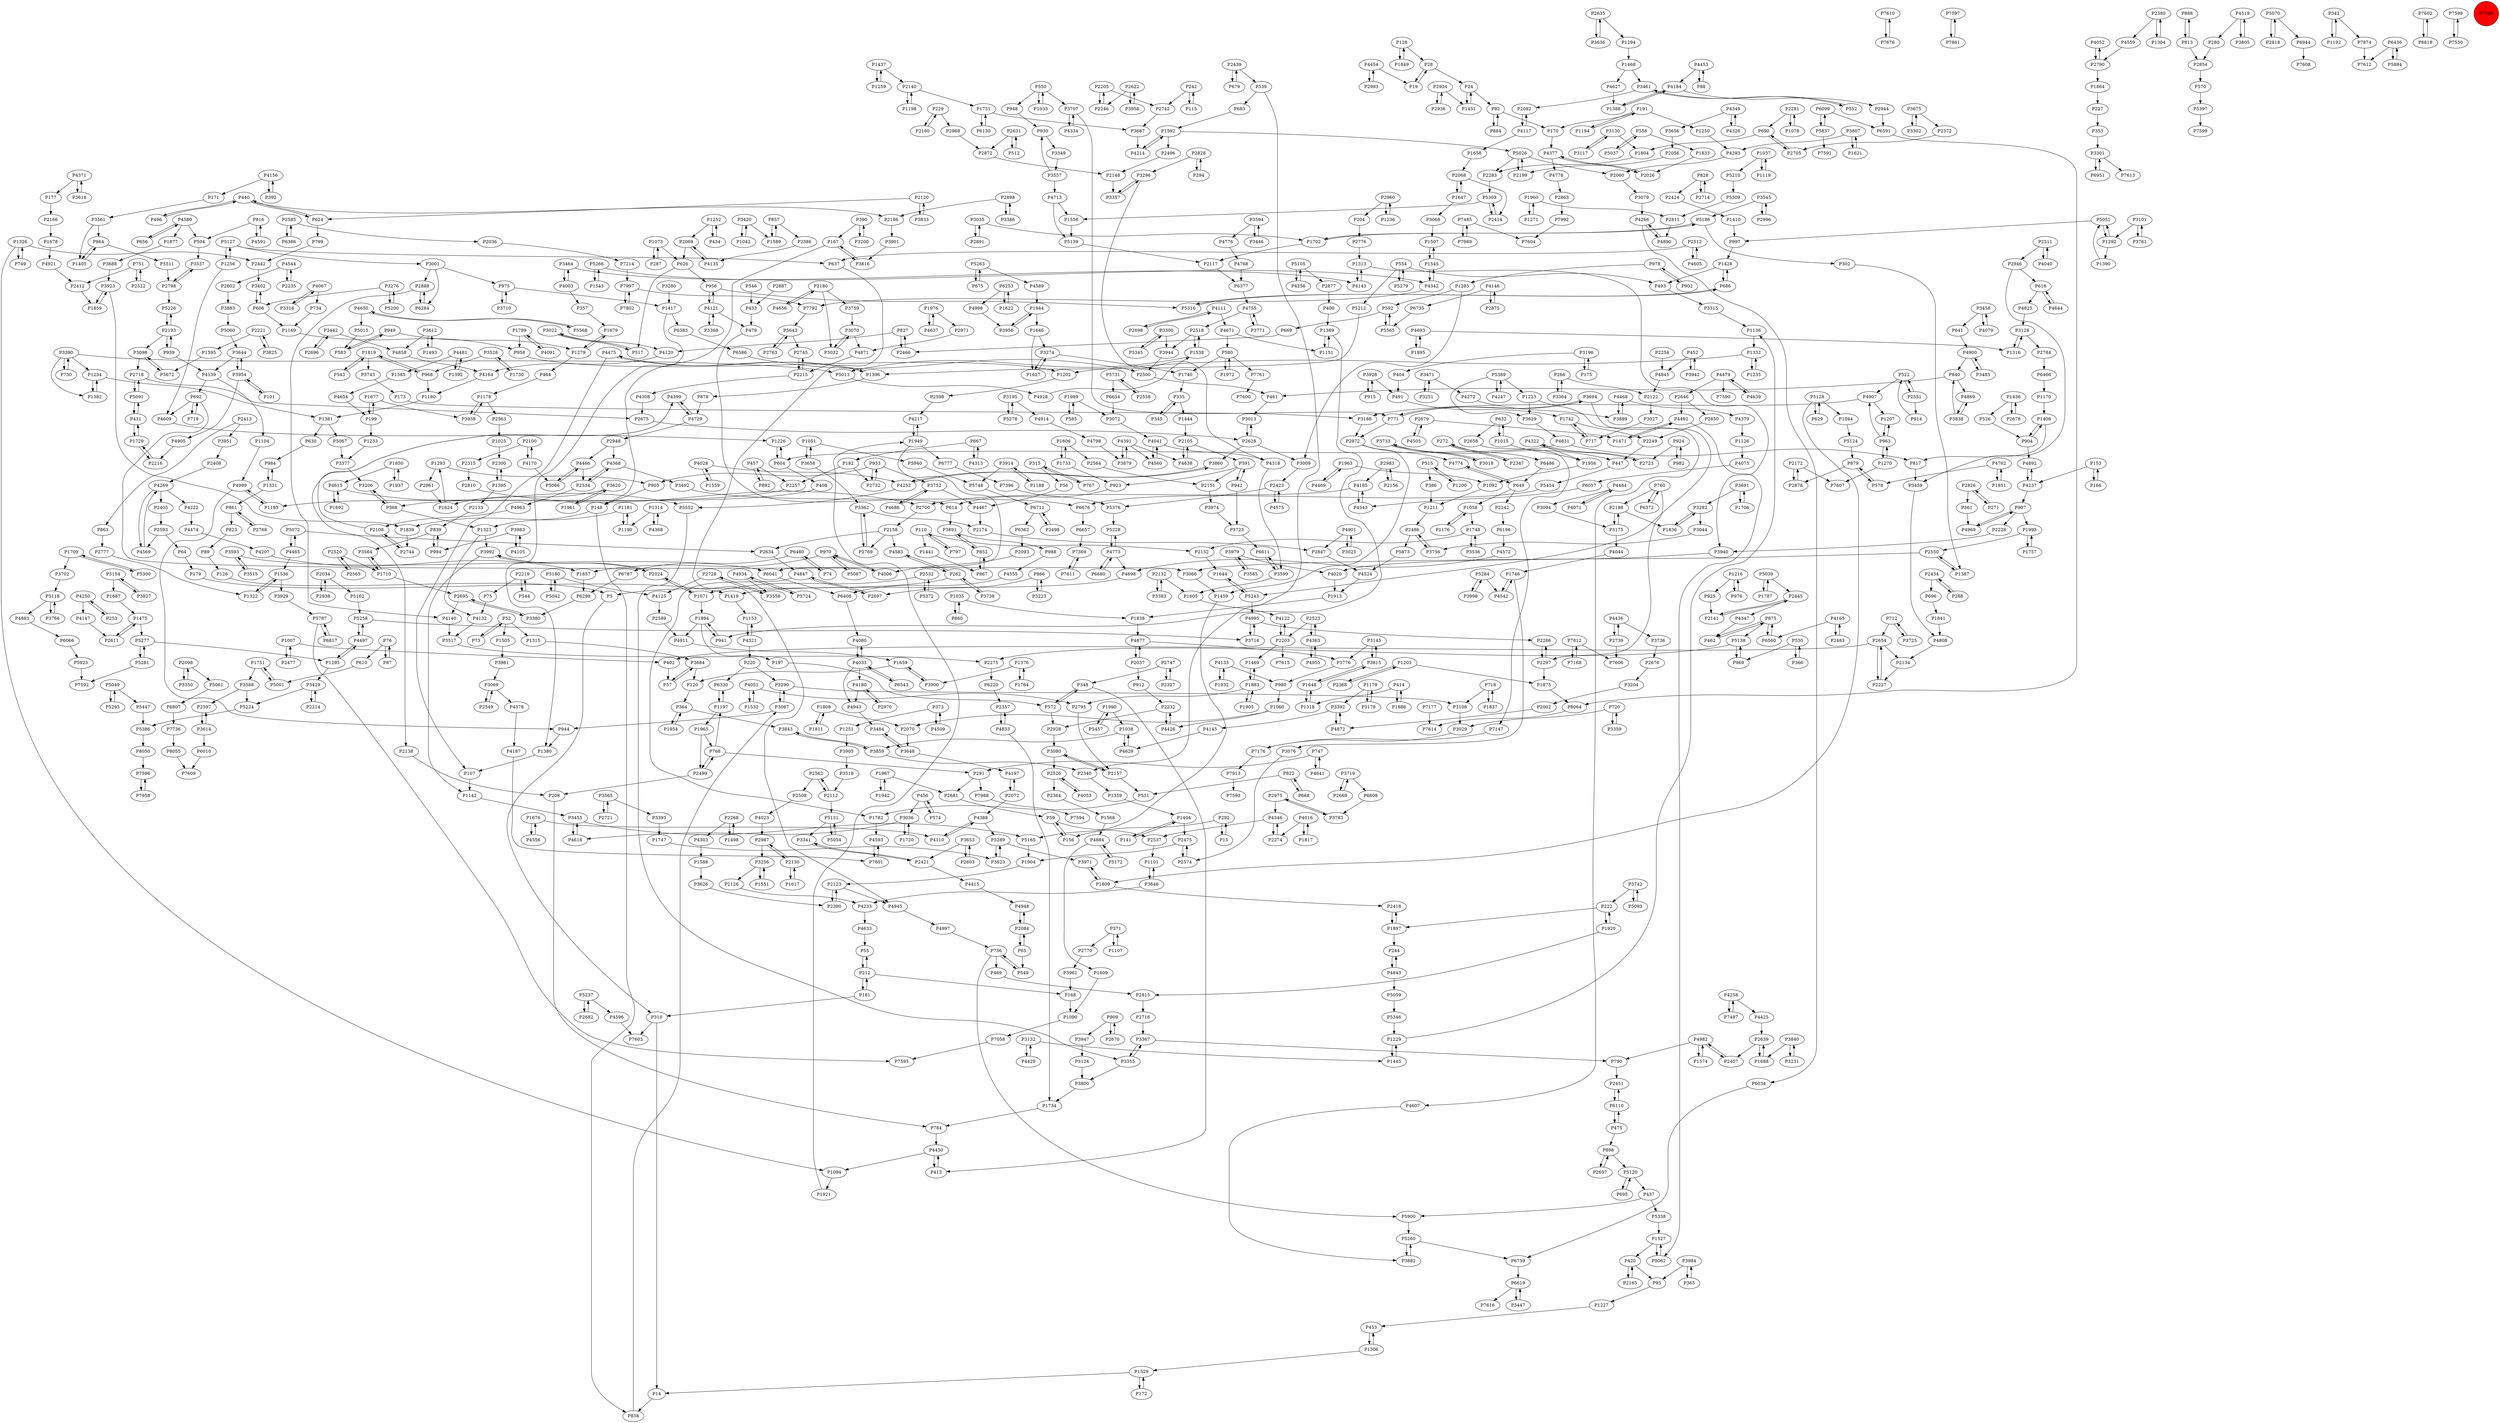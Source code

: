 digraph {
	P1428 -> P493
	P88 -> P4453
	P2442 -> P3402
	P968 -> P1180
	P4877 -> P2037
	P2072 -> P4197
	P1687 -> P1475
	P3761 -> P3101
	P1709 -> P5300
	P2098 -> P3350
	P1007 -> P2477
	P3196 -> P404
	P4143 -> P1313
	P3992 -> P2024
	P2961 -> P1624
	P2180 -> P4656
	P504 -> P3337
	P89 -> P126
	P3464 -> P4143
	P5568 -> P4650
	P1223 -> P3629
	P1007 -> P402
	P839 -> P994
	P1376 -> P1764
	P2523 -> P2203
	P4033 -> P4180
	P4197 -> P2072
	P2002 -> P4872
	P1252 -> P434
	P3702 -> P5118
	P14 -> P838
	P768 -> P1197
	P4020 -> P1913
	P1875 -> P8064
	P1436 -> P526
	P3974 -> P3723
	P2728 -> P4125
	P3648 -> P4197
	P4140 -> P3517
	P7610 -> P7676
	P4871 -> P2215
	P2219 -> P544
	P4568 -> P3492
	P4544 -> P2802
	P4222 -> P4474
	P2108 -> P4399
	P3302 -> P3675
	P1322 -> P1536
	P1894 -> P197
	P5260 -> P6759
	P335 -> P1444
	P2232 -> P2928
	P1993 -> P1757
	P1905 -> P1883
	P3464 -> P4003
	P3350 -> P2098
	P2157 -> P3080
	P420 -> P2165
	P2993 -> P4454
	P5087 -> P970
	P1404 -> P141
	P3719 -> P2669
	P4117 -> P1658
	P1897 -> P2418
	P898 -> P2657
	P6298 -> P3380
	P3080 -> P2157
	P1877 -> P3688
	P7597 -> P7861
	P2646 -> P2850
	P827 -> P2466
	P2551 -> P914
	P2423 -> P5376
	P5026 -> P2060
	P2888 -> P6284
	P1605 -> P4122
	P4755 -> P3771
	P3594 -> P3446
	P3274 -> P1627
	P4349 -> P4326
	P768 -> P2499
	P686 -> P5316
	P1710 -> P2695
	P3766 -> P5118
	P5131 -> P5054
	P4650 -> P5568
	P912 -> P2232
	P4997 -> P736
	P4052 -> P2790
	P4237 -> P907
	P4347 -> P462
	P888 -> P813
	P3942 -> P452
	P554 -> P5279
	P1622 -> P6253
	P1734 -> P784
	P2698 -> P4111
	P1256 -> P4609
	P220 -> P3290
	P4798 -> P3879
	P7676 -> P7610
	P390 -> P167
	P2934 -> P1451
	P857 -> P2386
	P994 -> P839
	P592 -> P669
	P1058 -> P1748
	P2565 -> P2520
	P1960 -> P2811
	P2946 -> P3459
	P2268 -> P1498
	P2340 -> P1359
	P3442 -> P4858
	P4474 -> P4207
	P1259 -> P1437
	P866 -> P3223
	P4943 -> P3484
	P294 -> P2828
	P4524 -> P1913
	P3742 -> P5093
	P6586 -> P2500
	P4147 -> P2611
	P949 -> P1279
	P583 -> P949
	P5070 -> P2818
	P2445 -> P2141
	P1316 -> P3128
	P630 -> P984
	P3455 -> P5165
	P6130 -> P1731
	P4363 -> P2523
	P1857 -> P6298
	P5072 -> P4465
	P3688 -> P3923
	P4492 -> P1471
	P3390 -> P5013
	P3251 -> P3471
	P357 -> P1679
	P3101 -> P3761
	P1659 -> P3900
	P1748 -> P2152
	P3938 -> P1178
	P4773 -> P5228
	P2551 -> P522
	P4170 -> P2100
	P1234 -> P1382
	P342 -> P1192
	P302 -> P1387
	P930 -> P3349
	P15 -> P292
	P3984 -> P365
	P3124 -> P3800
	P4016 -> P2274
	P2123 -> P2390
	P469 -> P2815
	P1417 -> P1380
	P5066 -> P4466
	P3393 -> P1747
	P3593 -> P3515
	P6611 -> P3599
	P1382 -> P1234
	P2408 -> P4269
	P5059 -> P5346
	P4326 -> P4349
	P5552 -> P3355
	P2639 -> P1688
	P5386 -> P8050
	P522 -> P4907
	P5200 -> P3276
	P771 -> P2972
	P1292 -> P1390
	P580 -> P1972
	P2424 -> P1410
	P288 -> P2434
	P712 -> P3725
	P390 -> P3200
	P7214 -> P7997
	P1107 -> P371
	P291 -> P2681
	P668 -> P822
	P4388 -> P4110
	P3001 -> P6284
	P1617 -> P2130
	P4755 -> P2518
	P2203 -> P1469
	P1742 -> P2249
	P2380 -> P4559
	P669 -> P2466
	P3044 -> P3756
	P110 -> P1441
	P5105 -> P4256
	P3001 -> P2888
	P5015 -> P583
	P2611 -> P1475
	P1178 -> P2563
	P4185 -> P2700
	P82 -> P170
	P624 -> P440
	P924 -> P2723
	P2747 -> P348
	P5072 -> P2634
	P7812 -> P7606
	P958 -> P1202
	P4572 -> P4698
	P5154 -> P3827
	P2105 -> P591
	P3882 -> P5260
	P2888 -> P4140
	P366 -> P530
	P191 -> P1250
	P2875 -> P4146
	P153 -> P166
	P3359 -> P720
	P2451 -> P6110
	P4346 -> P2537
	P3710 -> P975
	P4945 -> P4997
	P2777 -> P1322
	P1895 -> P4693
	P909 -> P2670
	P2654 -> P2227
	P3035 -> P2891
	P3069 -> P2549
	P695 -> P5120
	P4892 -> P4237
	P335 -> P345
	P7997 -> P7792
	P1234 -> P1381
	P1073 -> P287
	P3833 -> P2120
	P3594 -> P4776
	P3471 -> P4272
	P616 -> P4825
	P5731 -> P2558
	P2215 -> P4308
	P5 -> P310
	P1194 -> P191
	P3807 -> P1621
	P342 -> P7874
	P1468 -> P4627
	P4774 -> P649
	P3771 -> P4755
	P840 -> P4869
	P3840 -> P3231
	P2034 -> P2938
	P2718 -> P2675
	P8064 -> P7614
	P2216 -> P1729
	P197 -> P572
	P1990 -> P1038
	P3256 -> P1551
	P5295 -> P5049
	P1388 -> P4184
	P690 -> P1804
	P2972 -> P1459
	P4122 -> P2203
	P7176 -> P7913
	P1748 -> P3536
	P1949 -> P6041
	P7997 -> P7802
	P4982 -> P2407
	P1252 -> P2069
	P3859 -> P2340
	P6383 -> P6586
	P4580 -> P1877
	P3588 -> P2597
	P4391 -> P3879
	P1015 -> P632
	P2523 -> P4363
	P1949 -> P6777
	P7761 -> P7600
	P2439 -> P679
	P1170 -> P1408
	P1035 -> P860
	P3653 -> P2421
	P2522 -> P751
	P3783 -> P2975
	P4877 -> P3776
	P3725 -> P712
	P892 -> P457
	P1595 -> P5672
	P2558 -> P5731
	P3752 -> P4467
	P6330 -> P1197
	P1176 -> P1058
	P28 -> P19
	P402 -> P57
	P3420 -> P1589
	P1545 -> P4342
	P6099 -> P5837
	P5172 -> P4884
	P1226 -> P604
	P4321 -> P220
	P683 -> P1592
	P1408 -> P904
	P4091 -> P1799
	P6480 -> P74
	P790 -> P2451
	P1223 -> P4607
	P1313 -> P4143
	P5210 -> P5309
	P3485 -> P4900
	P2744 -> P2108
	P1883 -> P1905
	P3027 -> P717
	P526 -> P904
	P7396 -> P5376
	P1536 -> P1322
	P3983 -> P994
	P7602 -> P6818
	P3743 -> P173
	P7989 -> P7485
	P2205 -> P2742
	P5289 -> P3971
	P3838 -> P4869
	P4475 -> P107
	P7988 -> P7594
	P970 -> P4006
	P546 -> P433
	P2174 -> P2847
	P878 -> P4729
	P4170 -> P5066
	P692 -> P719
	P686 -> P1428
	P1624 -> P1293
	P948 -> P930
	P591 -> P942
	P4003 -> P357
	P6711 -> P3498
	P167 -> P3816
	P1313 -> P3940
	P3827 -> P5154
	P1538 -> P5013
	P1169 -> P958
	P4322 -> P1956
	P5309 -> P2811
	P7736 -> P8055
	P220 -> P6330
	P5565 -> P592
	P578 -> P879
	P1408 -> P817
	P5165 -> P1904
	P1285 -> P3009
	P4468 -> P3889
	P2550 -> P3066
	P2716 -> P3367
	P310 -> P7603
	P1592 -> P5026
	P110 -> P797
	P1731 -> P6130
	P24 -> P1451
	P1799 -> P4091
	P2818 -> P5070
	P5093 -> P3742
	P3561 -> P864
	P2414 -> P5303
	P7485 -> P7989
	P4023 -> P2987
	P5180 -> P4125
	P3368 -> P4121
	P1976 -> P4637
	P1648 -> P3815
	P4051 -> P2795
	P2520 -> P1710
	P4121 -> P3368
	P4121 -> P956
	P3900 -> P1659
	P6480 -> P6787
	P2439 -> P539
	P988 -> P4555
	P1331 -> P984
	P7601 -> P4593
	P73 -> P52
	P5091 -> P431
	P3392 -> P4145
	P3128 -> P2784
	P4006 -> P970
	P3383 -> P2132
	P437 -> P5900
	P2407 -> P4982
	P550 -> P3707
	P7611 -> P7369
	P3196 -> P175
	P272 -> P2347
	P3623 -> P5289
	P4492 -> P5062
	P3280 -> P1417
	P1179 -> P3178
	P1606 -> P1733
	P4075 -> P6057
	P3009 -> P2423
	P3296 -> P3357
	P2037 -> P4877
	P182 -> P2732
	P2180 -> P3759
	P3446 -> P3594
	P1417 -> P6383
	P1035 -> P1838
	P558 -> P1833
	P4901 -> P3025
	P3223 -> P866
	P6377 -> P4755
	P720 -> P3029
	P4346 -> P2274
	P1306 -> P453
	P2126 -> P4233
	P4497 -> P5258
	P3565 -> P3393
	P2140 -> P1731
	P624 -> P799
	P3646 -> P1101
	P1507 -> P1545
	P6560 -> P875
	P5837 -> P6099
	P2675 -> P2628
	P3364 -> P266
	P2165 -> P420
	P2315 -> P2810
	P2214 -> P3429
	P262 -> P3738
	P1730 -> P3528
	P4469 -> P1963
	P1920 -> P222
	P2872 -> P2148
	P4252 -> P5552
	P6057 -> P4543
	P2357 -> P4833
	P861 -> P823
	P4969 -> P907
	P4467 -> P2174
	P6196 -> P4572
	P433 -> P479
	P2971 -> P4871
	P2728 -> P3558
	P1256 -> P5127
	P3905 -> P3518
	P816 -> P4591
	P632 -> P2658
	P368 -> P1323
	P5303 -> P1556
	P2585 -> P6386
	P2802 -> P3883
	P2696 -> P3442
	P6253 -> P1622
	P6680 -> P4773
	P2300 -> P1395
	P1702 -> P5186
	P1731 -> P3687
	P4436 -> P3736
	P1819 -> P3743
	P5224 -> P5386
	P6010 -> P7609
	P2327 -> P2747
	P939 -> P2193
	P1904 -> P2123
	P3341 -> P2421
	P3117 -> P3130
	P5042 -> P5180
	P4776 -> P4768
	P1747 -> P3623
	P616 -> P4644
	P3067 -> P944
	P3282 -> P1836
	P552 -> P3461
	P2603 -> P3653
	P4105 -> P3983
	P7913 -> P7593
	P2654 -> P2134
	P3954 -> P101
	P5284 -> P4542
	P3029 -> P7176
	P6372 -> P760
	P2297 -> P1875
	P4825 -> P3128
	P4391 -> P4638
	P4999 -> P1195
	P3658 -> P3362
	P3716 -> P4995
	P1954 -> P364
	P2134 -> P2227
	P3719 -> P6808
	P2676 -> P3204
	P530 -> P366
	P5124 -> P879
	P2854 -> P570
	P2512 -> P4605
	P4481 -> P1392
	P292 -> P15
	P3461 -> P552
	P1092 -> P1211
	P6777 -> P7396
	P1746 -> P4542
	P3646 -> P4233
	P799 -> P2442
	P1179 -> P3392
	P751 -> P2522
	P128 -> P28
	P1505 -> P3981
	P6944 -> P7608
	P1389 -> P1151
	P3616 -> P4371
	P4041 -> P4560
	P1692 -> P4615
	P1678 -> P4921
	P1588 -> P3626
	P626 -> P517
	P2705 -> P690
	P1894 -> P941
	P4833 -> P1734
	P1961 -> P3620
	P1235 -> P1332
	P4583 -> P262
	P440 -> P496
	P4125 -> P2589
	P1437 -> P2140
	P3079 -> P4266
	P554 -> P493
	P2423 -> P4575
	P3951 -> P2408
	P1044 -> P5124
	P4556 -> P1676
	P4120 -> P4164
	P5258 -> P4497
	P3545 -> P2996
	P1658 -> P2068
	P1606 -> P2564
	P1295 -> P4497
	P65 -> P549
	P3691 -> P1706
	P6619 -> P7616
	P4773 -> P6680
	P4033 -> P4943
	P1956 -> P1092
	P2549 -> P3069
	P461 -> P3013
	P4256 -> P5105
	P2634 -> P4847
	P3992 -> P1142
	P5061 -> P6807
	P52 -> P1505
	P5748 -> P6711
	P861 -> P2768
	P74 -> P6480
	P3094 -> P3175
	P208 -> P784
	P2563 -> P1025
	P7812 -> P7168
	P4633 -> P55
	P822 -> P531
	P4484 -> P4071
	P2628 -> P3860
	P5900 -> P5260
	P4693 -> P1316
	P1058 -> P1176
	P4544 -> P2235
	P191 -> P1194
	P5051 -> P997
	P2631 -> P512
	P52 -> P73
	P3684 -> P120
	P2798 -> P3337
	P3588 -> P5224
	P2828 -> P294
	P3961 -> P168
	P1468 -> P3461
	P4778 -> P2863
	P413 -> P4450
	P2975 -> P3783
	P365 -> P3984
	P5511 -> P2798
	P3484 -> P3648
	P852 -> P867
	P1559 -> P4028
	P4342 -> P7792
	P866 -> P2697
	P3979 -> P3585
	P1751 -> P3588
	P736 -> P549
	P3175 -> P4044
	P2486 -> P5873
	P4637 -> P1976
	P452 -> P3942
	P734 -> P1169
	P4713 -> P1556
	P1498 -> P2268
	P4568 -> P2534
	P244 -> P4843
	P2158 -> P4583
	P2593 -> P64
	P4934 -> P3558
	P2739 -> P4436
	P3891 -> P988
	P2776 -> P1313
	P1060 -> P4426
	P760 -> P2297
	P1295 -> P3429
	P4184 -> P2944
	P2574 -> P2475
	P4269 -> P4222
	P570 -> P5397
	P4639 -> P4479
	P7598 -> P7530
	P5091 -> P2718
	P515 -> P1200
	P5228 -> P4773
	P907 -> P4969
	P904 -> P4892
	P5243 -> P4995
	P1965 -> P768
	P2898 -> P3386
	P2140 -> P1198
	P2622 -> P3958
	P4377 -> P4778
	P4591 -> P816
	P3274 -> P1740
	P5281 -> P5277
	P4033 -> P4080
	P1864 -> P227
	P2193 -> P3098
	P315 -> P56
	P5105 -> P2877
	P171 -> P3561
	P1037 -> P1119
	P1837 -> P718
	P4858 -> P4164
	P3707 -> P4334
	P1304 -> P2380
	P1285 -> P592
	P2593 -> P4569
	P2511 -> P2946
	P5277 -> P5281
	P610 -> P5001
	P2072 -> P4388
	P550 -> P948
	P5724 -> P4934
	P4609 -> P1226
	P2483 -> P4165
	P1445 -> P1229
	P2635 -> P1294
	P5454 -> P6676
	P2589 -> P4911
	P2739 -> P7606
	P1197 -> P1965
	P5070 -> P6944
	P1236 -> P2960
	P4067 -> P3316
	P942 -> P591
	P4258 -> P4425
	P550 -> P1033
	P4955 -> P4363
	P1677 -> P199
	P1202 -> P2598
	P1679 -> P1279
	P3752 -> P4686
	P4040 -> P2511
	P3032 -> P3070
	P3367 -> P3355
	P543 -> P1819
	P6654 -> P3072
	P1920 -> P2815
	P2714 -> P828
	P4847 -> P1782
	P1729 -> P431
	P2654 -> P402
	P4165 -> P6560
	P1180 -> P1381
	P2098 -> P5061
	P3694 -> P5243
	P2421 -> P3341
	P3940 -> P4020
	P1894 -> P4911
	P400 -> P1389
	P1294 -> P1468
	P1437 -> P1259
	P3984 -> P95
	P2987 -> P2130
	P4453 -> P4184
	P3815 -> P1648
	P2268 -> P4303
	P1292 -> P5051
	P4041 -> P4318
	P2386 -> P4135
	P860 -> P1035
	P3958 -> P2622
	P1469 -> P1883
	P2500 -> P461
	P3614 -> P6010
	P626 -> P956
	P817 -> P3459
	P4847 -> P2697
	P3653 -> P2603
	P3914 -> P5748
	P2372 -> P2705
	P1989 -> P3072
	P2132 -> P1605
	P1326 -> P749
	P4247 -> P5389
	P2105 -> P4638
	P4928 -> P1538
	P2024 -> P3992
	P6253 -> P4998
	P3195 -> P4914
	P3066 -> P1459
	P2193 -> P939
	P822 -> P668
	P1543 -> P5266
	P1648 -> P1318
	P3128 -> P1316
	P522 -> P2551
	P1451 -> P24
	P3067 -> P3290
	P76 -> P87
	P6466 -> P1170
	P1126 -> P4075
	P4111 -> P2698
	P2562 -> P2112
	P5026 -> P2283
	P3458 -> P4079
	P434 -> P1252
	P2960 -> P1236
	P1293 -> P905
	P2198 -> P3175
	P1441 -> P867
	P315 -> P767
	P153 -> P4237
	P1104 -> P4999
	P978 -> P902
	P1181 -> P1190
	P3377 -> P3206
	P272 -> P6486
	P2405 -> P2593
	P3558 -> P2728
	P2024 -> P1071
	P1033 -> P550
	P2228 -> P3940
	P3956 -> P1944
	P4607 -> P3882
	P4905 -> P2216
	P3025 -> P4901
	P2082 -> P4117
	P3687 -> P4214
	P2970 -> P4180
	P5051 -> P1292
	P3429 -> P5224
	P110 -> P2152
	P2877 -> P400
	P1592 -> P2496
	P1323 -> P4132
	P76 -> P610
	P1592 -> P4214
	P3825 -> P2221
	P5120 -> P695
	P949 -> P583
	P898 -> P5120
	P6817 -> P5787
	P3098 -> P5672
	P287 -> P1073
	P3859 -> P3843
	P2768 -> P861
	P3518 -> P2112
	P1585 -> P4654
	P222 -> P1897
	P3901 -> P3816
	P4808 -> P2134
	P1545 -> P1507
	P4907 -> P3188
	P3675 -> P2372
	P2100 -> P2315
	P813 -> P888
	P2670 -> P909
	P3599 -> P6611
	P2723 -> P4322
	P2158 -> P2634
	P5389 -> P3629
	P2242 -> P6196
	P4269 -> P2405
	P614 -> P3891
	P5139 -> P2117
	P3068 -> P1507
	P749 -> P1326
	P5923 -> P7592
	P1841 -> P4808
	P1270 -> P7607
	P2678 -> P1436
	P592 -> P5565
	P970 -> P1857
	P3206 -> P368
	P1151 -> P1389
	P3296 -> P4318
	P262 -> P4583
	P1709 -> P3702
	P1538 -> P2518
	P4111 -> P4671
	P2628 -> P3013
	P2068 -> P1647
	P404 -> P491
	P3648 -> P3484
	P4569 -> P4269
	P1404 -> P2475
	P2368 -> P1203
	P4901 -> P2847
	P120 -> P364
	P3733 -> P447
	P6711 -> P6362
	P4884 -> P5172
	P4982 -> P790
	P2695 -> P4140
	P606 -> P1169
	P2960 -> P204
	P2518 -> P3944
	P1944 -> P3956
	P6041 -> P6406
	P212 -> P55
	P4479 -> P4639
	P4003 -> P3464
	P2520 -> P2565
	P115 -> P242
	P2518 -> P1538
	P56 -> P4467
	P3315 -> P1136
	P3492 -> P6676
	P166 -> P153
	P1967 -> P2681
	P280 -> P2854
	P1181 -> P1839
	P2639 -> P2407
	P3928 -> P915
	P4156 -> P171
	P679 -> P2439
	P3390 -> P1382
	P4729 -> P2948
	P2795 -> P2157
	P4233 -> P4633
	P2550 -> P1387
	P5300 -> P1709
	P2658 -> P7147
	P310 -> P14
	P747 -> P4641
	P204 -> P2776
	P2186 -> P3901
	P1972 -> P580
	P717 -> P1742
	P1532 -> P4051
	P4146 -> P6735
	P969 -> P5138
	P2508 -> P4023
	P852 -> P3891
	P1989 -> P585
	P2060 -> P3079
	P5672 -> P3098
	P5940 -> P5748
	P4914 -> P4798
	P75 -> P4132
	P1190 -> P1181
	P5873 -> P4524
	P1211 -> P2486
	P4133 -> P1932
	P1921 -> P1949
	P2850 -> P2249
	P3188 -> P2972
	P1315 -> P3684
	P530 -> P969
	P5062 -> P1527
	P667 -> P182
	P760 -> P2198
	P6110 -> P475
	P2108 -> P2744
	P1203 -> P2368
	P3282 -> P3044
	P172 -> P1529
	P2249 -> P447
	P4575 -> P2423
	P3195 -> P5278
	P4481 -> P1585
	P1646 -> P3274
	P604 -> P1226
	P574 -> P456
	P3691 -> P3282
	P3620 -> P1624
	P3838 -> P840
	P840 -> P461
	P515 -> P386
	P3954 -> P4905
	P1574 -> P4982
	P4053 -> P2526
	P1804 -> P2283
	P1250 -> P4293
	P266 -> P3364
	P1746 -> P3076
	P2534 -> P4963
	P6110 -> P2451
	P2084 -> P65
	P4729 -> P4399
	P52 -> P1315
	P5154 -> P1687
	P5289 -> P3623
	P2130 -> P1617
	P364 -> P1954
	P2254 -> P4845
	P2763 -> P5643
	P2679 -> P4505
	P3362 -> P2769
	P253 -> P4250
	P3883 -> P5060
	P2056 -> P2199
	P5128 -> P1044
	P1037 -> P5210
	P4593 -> P7601
	P4519 -> P3805
	P1782 -> P4593
	P2227 -> P2654
	P440 -> P2186
	P3891 -> P852
	P408 -> P368
	P1937 -> P1850
	P199 -> P1677
	P1251 -> P3905
	P3564 -> P1710
	P875 -> P462
	P2221 -> P1595
	P6066 -> P5923
	P4121 -> P479
	P1551 -> P3256
	P3022 -> P4120
	P3614 -> P2597
	P1963 -> P4469
	P5118 -> P3766
	P7147 -> P7176
	P5060 -> P3644
	P414 -> P1318
	P3981 -> P3069
	P1153 -> P4321
	P4995 -> P3716
	P4117 -> P2082
	P2123 -> P4945
	P4845 -> P2122
	P126 -> P5
	P2120 -> P624
	P364 -> P3843
	P2198 -> P1836
	P5243 -> P1644
	P914 -> P522
	P3130 -> P1804
	P179 -> P1419
	P6759 -> P6619
	P984 -> P1331
	P4266 -> P6034
	P3707 -> P771
	P1960 -> P1271
	P4214 -> P1592
	P1227 -> P453
	P1071 -> P1894
	P5397 -> P7599
	P1216 -> P925
	P4650 -> P5015
	P915 -> P3928
	P2026 -> P4377
	P907 -> P1993
	P3018 -> P3733
	P59 -> P2537
	P6436 -> P7612
	P7497 -> P4258
	P371 -> P2770
	P5026 -> P2199
	P784 -> P4450
	P242 -> P2742
	P496 -> P440
	P5447 -> P5386
	P2798 -> P5226
	P649 -> P2242
	P5303 -> P2414
	P907 -> P2228
	P909 -> P3947
	P816 -> P504
	P823 -> P89
	P3013 -> P2628
	P4644 -> P616
	P101 -> P3954
	P5278 -> P3195
	P453 -> P1306
	P1396 -> P4475
	P5837 -> P7591
	P2274 -> P4346
	P2445 -> P4347
	P857 -> P1589
	P2975 -> P4346
	P3889 -> P4468
	P4768 -> P6377
	P3357 -> P3296
	P4139 -> P692
	P1527 -> P5062
	P4145 -> P4629
	P4638 -> P2105
	P82 -> P884
	P1419 -> P1153
	P1740 -> P335
	P2486 -> P3756
	P5372 -> P2532
	P3929 -> P5787
	P1849 -> P128
	P2364 -> P1568
	P6220 -> P2357
	P4454 -> P2993
	P3528 -> P1730
	P2122 -> P3027
	P649 -> P1058
	P3515 -> P3593
	P2380 -> P1304
	P879 -> P2878
	P924 -> P982
	P4831 -> P817
	P5316 -> P686
	P4693 -> P1895
	P1676 -> P4110
	P4963 -> P2108
	P5260 -> P3882
	P3355 -> P3367
	P2466 -> P827
	P2157 -> P531
	P4371 -> P177
	P1609 -> P1090
	P768 -> P291
	P1195 -> P4999
	P1527 -> P420
	P902 -> P978
	P1090 -> P7058
	P2412 -> P1859
	P2156 -> P2983
	P1932 -> P4133
	P667 -> P4313
	P3805 -> P4519
	P1025 -> P2300
	P3256 -> P2126
	P4080 -> P4033
	P6735 -> P5565
	P4313 -> P667
	P1178 -> P3938
	P5186 -> P302
	P7369 -> P7611
	P3200 -> P390
	P5118 -> P4883
	P5787 -> P7595
	P4399 -> P2138
	P2810 -> P2700
	P1405 -> P864
	P1886 -> P414
	P3807 -> P4293
	P456 -> P574
	P3536 -> P1748
	P2297 -> P2286
	P6386 -> P2585
	P440 -> P624
	P1293 -> P2961
	P730 -> P3390
	P1136 -> P1332
	P963 -> P4907
	P177 -> P2166
	P3612 -> P1493
	P475 -> P898
	P692 -> P4609
	P5389 -> P1223
	P956 -> P5316
	P2421 -> P4415
	P3108 -> P3029
	P4342 -> P1545
	P4318 -> P3599
	P3684 -> P57
	P371 -> P1107
	P1436 -> P2678
	P4872 -> P3392
	P4028 -> P4252
	P2215 -> P2745
	P348 -> P572
	P59 -> P156
	P2826 -> P361
	P3076 -> P2574
	P1207 -> P963
	P879 -> P578
	P475 -> P6110
	P2631 -> P2872
	P7874 -> P7612
	P939 -> P4139
	P3815 -> P3145
	P3498 -> P6711
	P3944 -> P2500
	P457 -> P892
	P7530 -> P7598
	P4165 -> P2483
	P2646 -> P4492
	P4272 -> P3889
	P5277 -> P1295
	P1279 -> P1679
	P3928 -> P491
	P1395 -> P2133
	P4686 -> P3752
	P491 -> P1742
	P760 -> P6372
	P1060 -> P2070
	P457 -> P2257
	P7596 -> P7958
	P2100 -> P4170
	P3145 -> P3776
	P1742 -> P717
	P1051 -> P5940
	P348 -> P413
	P1318 -> P1648
	P1229 -> P1445
	P2669 -> P3719
	P1729 -> P2216
	P4258 -> P7497
	P3080 -> P2526
	P4454 -> P19
	P1799 -> P958
	P4164 -> P1180
	P3971 -> P1809
	P1710 -> P3564
	P3392 -> P4872
	P3362 -> P2174
	P1993 -> P2550
	P1038 -> P4629
	P2281 -> P1078
	P5131 -> P3341
	P2983 -> P4185
	P6543 -> P4033
	P1556 -> P5139
	P5281 -> P7592
	P1381 -> P630
	P813 -> P2854
	P3204 -> P2002
	P3035 -> P1702
	P7992 -> P7604
	P4252 -> P3860
	P2203 -> P4122
	P1787 -> P5039
	P905 -> P148
	P2148 -> P3357
	P5138 -> P2275
	P4184 -> P1388
	P1859 -> P3923
	P933 -> P2732
	P4900 -> P840
	P4998 -> P3956
	P1720 -> P3036
	P1326 -> P1094
	P1094 -> P1921
	P368 -> P3206
	P373 -> P1251
	P3557 -> P4713
	P554 -> P5212
	P6406 -> P4080
	P2742 -> P3687
	P4589 -> P1944
	P1390 -> P5051
	P1942 -> P1967
	P4921 -> P2412
	P4016 -> P1817
	P4629 -> P1038
	P1809 -> P2418
	P199 -> P1233
	P3733 -> P3018
	P5338 -> P1527
	P2496 -> P2148
	P2151 -> P3974
	P2537 -> P1101
	P944 -> P1380
	P6676 -> P6657
	P978 -> P1285
	P4250 -> P4147
	P1197 -> P6330
	P3675 -> P3302
	P4615 -> P1692
	P4071 -> P4484
	P1475 -> P2611
	P2221 -> P3825
	P3459 -> P4808
	P2084 -> P4948
	P3658 -> P1051
	P656 -> P4580
	P3471 -> P3251
	P2117 -> P6377
	P3300 -> P5345
	P2948 -> P4466
	P2180 -> P3032
	P544 -> P2219
	P3742 -> P222
	P7958 -> P7596
	P4907 -> P1207
	P5263 -> P4589
	P3429 -> P2214
	P2132 -> P3383
	P3694 -> P771
	P3561 -> P1405
	P3072 -> P4041
	P1216 -> P976
	P464 -> P1178
	P2138 -> P208
	P2983 -> P2156
	P19 -> P28
	P4948 -> P2084
	P7177 -> P7614
	P2972 -> P4774
	P2499 -> P208
	P6808 -> P3783
	P170 -> P4377
	P7802 -> P7997
	P4293 -> P2060
	P3402 -> P606
	P2679 -> P1471
	P1808 -> P2070
	P1380 -> P107
	P1976 -> P2971
	P3276 -> P606
	P690 -> P2705
	P747 -> P291
	P1271 -> P1960
	P982 -> P924
	P4466 -> P2534
	P1811 -> P1808
	P1314 -> P4368
	P3036 -> P1720
	P1323 -> P3992
	P1270 -> P963
	P4671 -> P1151
	P373 -> P4509
	P3069 -> P4378
	P5263 -> P675
	P2112 -> P2562
	P1392 -> P4481
	P4505 -> P2679
	P4133 -> P980
	P2526 -> P2364
	P3380 -> P2695
	P4560 -> P4041
	P1819 -> P543
	P580 -> P7761
	P173 -> P3188
	P1071 -> P2024
	P2564 -> P2151
	P414 -> P1886
	P3629 -> P4831
	P4843 -> P5059
	P4180 -> P2970
	P968 -> P1819
	P2070 -> P3648
	P7792 -> P5643
	P479 -> P614
	P6657 -> P7369
	P4250 -> P253
	P3355 -> P3800
	P2790 -> P1864
	P345 -> P335
	P2347 -> P272
	P2275 -> P6220
	P3626 -> P2390
	P4450 -> P1094
	P5237 -> P2682
	P1990 -> P5457
	P1702 -> P2117
	P4363 -> P4955
	P2790 -> P4052
	P980 -> P1060
	P5643 -> P2763
	P3455 -> P4618
	P976 -> P1216
	P4051 -> P1532
	P2987 -> P3256
	P2770 -> P3961
	P3759 -> P3070
	P637 -> P4945
	P4618 -> P3455
	P431 -> P5091
	P517 -> P3022
	P572 -> P2928
	P1389 -> P941
	P2585 -> P2036
	P1038 -> P3859
	P262 -> P5
	P2160 -> P229
	P3656 -> P2056
	P2257 -> P1195
	P4656 -> P2180
	P1078 -> P2281
	P875 -> P5138
	P4207 -> P1857
	P1529 -> P14
	P4475 -> P1396
	P2682 -> P5237
	P55 -> P212
	P1621 -> P3807
	P222 -> P1920
	P718 -> P1837
	P3316 -> P4067
	P3840 -> P1688
	P3843 -> P3859
	P632 -> P1015
	P2732 -> P933
	P456 -> P3036
	P6807 -> P7736
	P2863 -> P7992
	P181 -> P310
	P3860 -> P4252
	P4615 -> P5552
	P591 -> P923
	P2036 -> P7214
	P4436 -> P2739
	P1850 -> P4615
	P2037 -> P912
	P3517 -> P2275
	P5127 -> P637
	P4654 -> P199
	P864 -> P5511
	P4033 -> P6543
	P580 -> P1740
	P975 -> P1417
	P181 -> P212
	P167 -> P148
	P3442 -> P2696
	P4426 -> P2232
	P828 -> P2424
	P2828 -> P3296
	P242 -> P115
	P4399 -> P4729
	P65 -> P2084
	P2747 -> P2327
	P227 -> P353
	P1676 -> P4556
	P4773 -> P4698
	P2700 -> P2158
	P3979 -> P4020
	P4999 -> P944
	P6436 -> P5884
	P5128 -> P1809
	P6034 -> P6759
	P2141 -> P2445
	P191 -> P170
	P4349 -> P3656
	P5376 -> P5228
	P3132 -> P1445
	P2477 -> P1007
	P970 -> P5087
	P1647 -> P3068
	P1119 -> P1037
	P5039 -> P1787
	P493 -> P3315
	P5643 -> P2745
	P558 -> P5037
	P6099 -> P6591
	P5237 -> P4596
	P4237 -> P4892
	P3290 -> P3108
	P2928 -> P3080
	P1475 -> P5277
	P1200 -> P515
	P2695 -> P3380
	P1410 -> P997
	P2934 -> P2936
	P4371 -> P3616
	P2219 -> P75
	P353 -> P3301
	P3098 -> P2718
	P5049 -> P5295
	P3776 -> P980
	P712 -> P2654
	P229 -> P2968
	P3276 -> P5200
	P2681 -> P59
	P6951 -> P3301
	P3620 -> P1961
	P827 -> P4120
	P696 -> P1841
	P5266 -> P1543
	P3914 -> P1188
	P4217 -> P1949
	P1493 -> P3612
	P5120 -> P437
	P431 -> P1729
	P5258 -> P3716
	P1897 -> P244
	P2499 -> P768
	P2532 -> P5372
	P128 -> P1849
	P1706 -> P3691
	P1188 -> P3914
	P875 -> P6560
	P6362 -> P2093
	P3723 -> P6611
	P3644 -> P3954
	P3738 -> P262
	P1808 -> P1811
	P5162 -> P5258
	P2390 -> P2123
	P6284 -> P2888
	P2511 -> P4040
	P3923 -> P1859
	P5037 -> P558
	P863 -> P2777
	P736 -> P469
	P168 -> P1090
	P5180 -> P5042
	P4269 -> P4569
	P975 -> P3710
	P2172 -> P7607
	P1192 -> P342
	P2968 -> P2872
	P1883 -> P1469
	P3130 -> P3117
	P1042 -> P3420
	P3557 -> P930
	P4465 -> P1536
	P1757 -> P1993
	P4596 -> P7603
	P1644 -> P5243
	P5039 -> P2445
	P5226 -> P2193
	P1764 -> P1376
	P4641 -> P747
	P4698 -> P1419
	P2826 -> P271
	P3337 -> P2798
	P1331 -> P861
	P4833 -> P2357
	P3458 -> P641
	P1332 -> P1235
	P5266 -> P4342
	P148 -> P838
	P2878 -> P2172
	P4079 -> P3458
	P3593 -> P6041
	P718 -> P3108
	P1836 -> P3282
	P4995 -> P2286
	P3998 -> P5284
	P2130 -> P2987
	P1963 -> P1092
	P1568 -> P4884
	P767 -> P315
	P1051 -> P3658
	P1944 -> P1646
	P884 -> P82
	P2948 -> P4568
	P4497 -> P1295
	P1381 -> P5067
	P6591 -> P8064
	P4466 -> P5066
	P3175 -> P2198
	P3800 -> P1734
	P1733 -> P923
	P2205 -> P2246
	P5067 -> P3377
	P3420 -> P1042
	P4831 -> P604
	P549 -> P736
	P4843 -> P244
	P156 -> P59
	P2069 -> P626
	P2946 -> P616
	P4377 -> P2026
	P87 -> P76
	P649 -> P4774
	P2622 -> P2246
	P4388 -> P5289
	P1627 -> P3274
	P3585 -> P3979
	P1332 -> P1202
	P1326 -> P2442
	P2898 -> P2186
	P5284 -> P3998
	P4453 -> P88
	P271 -> P2826
	P1688 -> P2639
	P8055 -> P7609
	P4110 -> P4388
	P2120 -> P3833
	P1817 -> P4016
	P1428 -> P686
	P867 -> P852
	P3036 -> P4618
	P7058 -> P7595
	P4185 -> P4543
	P4605 -> P2512
	P1733 -> P1606
	P2413 -> P3951
	P1659 -> P120
	P229 -> P2160
	P1965 -> P2499
	P4139 -> P1104
	P2936 -> P2934
	P4391 -> P4560
	P4303 -> P1588
	P452 -> P4845
	P4321 -> P1153
	P797 -> P110
	P7485 -> P7604
	P57 -> P3684
	P3947 -> P3124
	P1589 -> P857
	P3599 -> P1605
	P3612 -> P4858
	P771 -> P3694
	P1833 -> P2026
	P392 -> P4156
	P2246 -> P2205
	P4135 -> P2069
	P1529 -> P172
	P1459 -> P5165
	P1536 -> P3929
	P462 -> P875
	P839 -> P3564
	P6486 -> P649
	P1819 -> P968
	P1396 -> P878
	P2562 -> P2508
	P4869 -> P3838
	P3132 -> P4429
	P3386 -> P2898
	P291 -> P7988
	P2532 -> P1071
	P4266 -> P4890
	P512 -> P2631
	P1751 -> P5001
	P3816 -> P167
	P997 -> P1428
	P5127 -> P3001
	P107 -> P1142
	P2283 -> P5303
	P8050 -> P7596
	P420 -> P95
	P572 -> P348
	P3954 -> P3644
	P1142 -> P3455
	P3367 -> P790
	P923 -> P614
	P4543 -> P4185
	P3001 -> P975
	P3736 -> P2676
	P2526 -> P4053
	P5049 -> P5447
	P3390 -> P730
	P4559 -> P2790
	P1314 -> P1190
	P4934 -> P5724
	P3879 -> P4391
	P838 -> P3067
	P292 -> P156
	P2172 -> P2878
	P4378 -> P4187
	P963 -> P1207
	P4429 -> P3132
	P1851 -> P4762
	P4180 -> P4943
	P4132 -> P3517
	P437 -> P5338
	P2199 -> P5026
	P4713 -> P5139
	P4479 -> P2646
	P5346 -> P1229
	P2598 -> P4217
	P4334 -> P3707
	P1838 -> P4877
	P386 -> P1211
	P3545 -> P5186
	P2434 -> P696
	P4509 -> P373
	P4542 -> P1746
	P2512 -> P637
	P3290 -> P3067
	P5013 -> P4928
	P3145 -> P3815
	P5127 -> P1256
	P3301 -> P6951
	P5212 -> P1396
	P864 -> P1405
	P28 -> P24
	P148 -> P1323
	P1101 -> P3646
	P5884 -> P6436
	P4911 -> P1659
	P3101 -> P1292
	P5389 -> P4247
	P4762 -> P1851
	P4982 -> P1574
	P3565 -> P2721
	P2718 -> P5091
	P720 -> P3359
	P531 -> P1782
	P2996 -> P3545
	P4762 -> P578
	P2938 -> P2034
	P606 -> P3402
	P4580 -> P656
	P2475 -> P2574
	P2413 -> P863
	P629 -> P5128
	P4468 -> P4379
	P1015 -> P1956
	P2534 -> P4568
	P4146 -> P2875
	P1949 -> P4217
	P1677 -> P3938
	P4484 -> P3094
	P3528 -> P968
	P3178 -> P1179
	P361 -> P4969
	P1198 -> P2140
	P2166 -> P1678
	P2034 -> P5162
	P95 -> P1227
	P4580 -> P504
	P1306 -> P1529
	P3923 -> P1839
	P4479 -> P7590
	P5186 -> P1702
	P2769 -> P3362
	P2635 -> P3636
	P4450 -> P413
	P5457 -> P1990
	P2158 -> P2769
	P1387 -> P2550
	P1395 -> P2300
	P4465 -> P5072
	P4322 -> P2723
	P2286 -> P2297
	P2811 -> P4890
	P3983 -> P4105
	P5787 -> P6817
	P751 -> P2412
	P4156 -> P392
	P1646 -> P1627
	P5279 -> P554
	P1229 -> P1136
	P942 -> P3723
	P4379 -> P1126
	P4883 -> P6066
	P2847 -> P4524
	P1359 -> P1404
	P1279 -> P464
	P3756 -> P2486
	P4627 -> P1388
	P6619 -> P3447
	P692 -> P3066
	P4368 -> P1314
	P4900 -> P3485
	P2891 -> P3035
	P1883 -> P2795
	P3022 -> P517
	P212 -> P181
	P3636 -> P2635
	P2068 -> P2414
	P736 -> P5900
	P175 -> P3196
	P3644 -> P4139
	P2232 -> P4426
	P539 -> P683
	P1809 -> P3971
	P1233 -> P3377
	P675 -> P5263
	P266 -> P2122
	P4890 -> P4266
	P2203 -> P7615
	P4519 -> P280
	P3349 -> P3557
	P7861 -> P7597
	P5001 -> P1751
	P4067 -> P734
	P963 -> P1270
	P4187 -> P7601
	P2721 -> P3565
	P2657 -> P898
	P2475 -> P1904
	P3461 -> P2082
	P4425 -> P2639
	P3301 -> P7613
	P2418 -> P1897
	P4555 -> P6406
	P182 -> P2257
	P2193 -> P5226
	P2784 -> P6466
	P4671 -> P580
	P2112 -> P5131
	P2944 -> P6591
	P2093 -> P4006
	P1647 -> P2068
	P64 -> P179
	P3070 -> P3032
	P3231 -> P3840
	P24 -> P82
	P2887 -> P433
	P2281 -> P690
	P2815 -> P2716
	P1839 -> P2744
	P1471 -> P4492
	P3390 -> P1234
	P4028 -> P1559
	P7168 -> P7812
	P6787 -> P6298
	P4044 -> P1746
	P3447 -> P6619
	P1203 -> P1875
	P719 -> P692
	P5128 -> P629
	P2434 -> P288
	P925 -> P2141
	P828 -> P2714
	P2235 -> P4544
	P2152 -> P1644
	P2745 -> P2215
	P4415 -> P4948
	P447 -> P5454
	P591 -> P2151
	P1850 -> P1937
	P2697 -> P4847
	P3070 -> P4871
	P212 -> P168
	P5138 -> P969
	P933 -> P3752
	P4884 -> P1609
	P5054 -> P5131
	P956 -> P4121
	P6818 -> P7602
	P2133 -> P839
	P604 -> P408
	P5345 -> P3300
	P1444 -> P2105
	P2069 -> P4135
	P641 -> P4900
	P585 -> P1989
	P1376 -> P3900
	P5731 -> P6654
	P2597 -> P3614
	P933 -> P905
	P1967 -> P1942
	P941 -> P1894
	P1073 -> P626
	P539 -> P2340
	P2628 -> P3009
	P4308 -> P2675
	P3300 -> P3944
	P1913 -> P1838
	P904 -> P1408
	P141 -> P1404
	P7589 [shape=circle]
	P7589 [style=filled]
	P7589 [fillcolor=red]
}